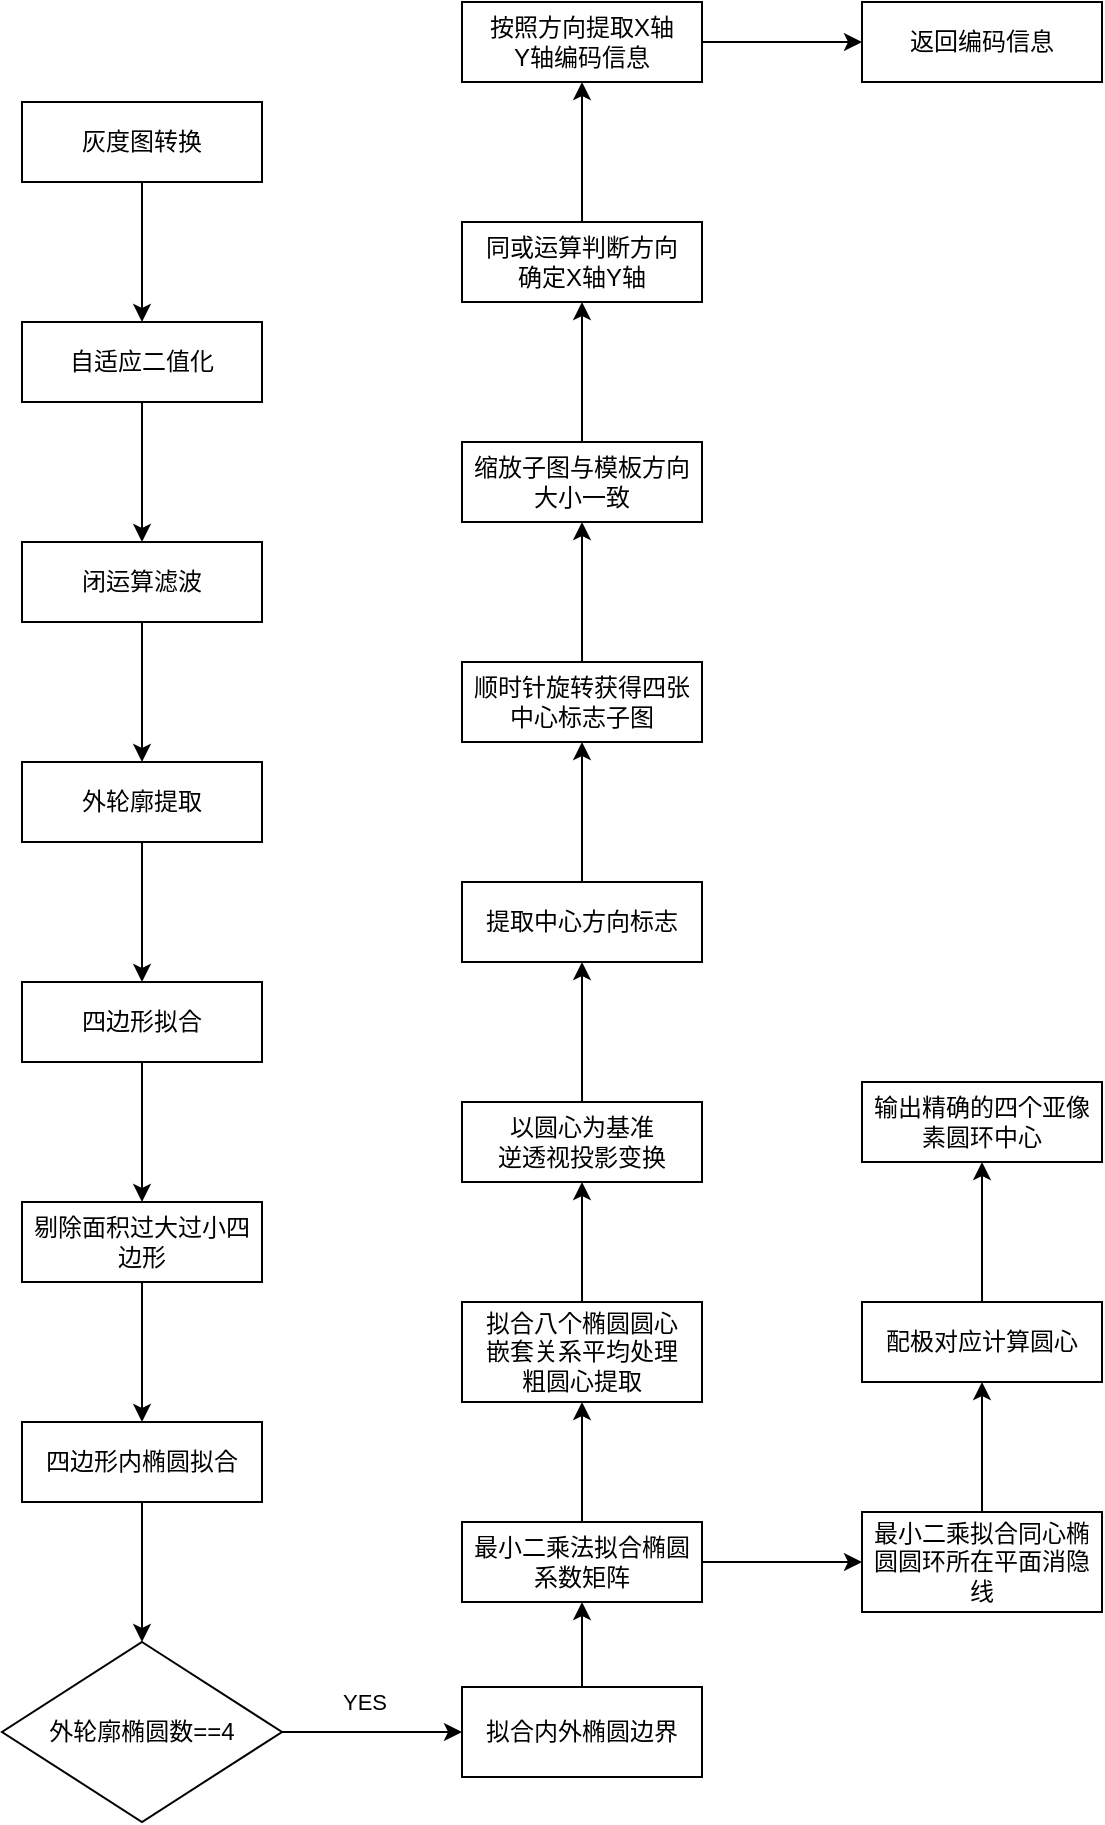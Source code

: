 <mxfile version="24.0.2" type="github">
  <diagram id="C5RBs43oDa-KdzZeNtuy" name="Page-1">
    <mxGraphModel dx="1836" dy="1051" grid="1" gridSize="10" guides="1" tooltips="1" connect="1" arrows="1" fold="1" page="1" pageScale="1" pageWidth="827" pageHeight="1169" math="0" shadow="0">
      <root>
        <mxCell id="WIyWlLk6GJQsqaUBKTNV-0" />
        <mxCell id="WIyWlLk6GJQsqaUBKTNV-1" parent="WIyWlLk6GJQsqaUBKTNV-0" />
        <mxCell id="e2At7CVEwNy5rNJ-iwd0-2" value="" style="edgeStyle=orthogonalEdgeStyle;rounded=0;orthogonalLoop=1;jettySize=auto;html=1;" edge="1" parent="WIyWlLk6GJQsqaUBKTNV-1" source="e2At7CVEwNy5rNJ-iwd0-0" target="e2At7CVEwNy5rNJ-iwd0-1">
          <mxGeometry relative="1" as="geometry" />
        </mxCell>
        <mxCell id="e2At7CVEwNy5rNJ-iwd0-0" value="灰度图转换" style="rounded=0;whiteSpace=wrap;html=1;" vertex="1" parent="WIyWlLk6GJQsqaUBKTNV-1">
          <mxGeometry x="60" y="120" width="120" height="40" as="geometry" />
        </mxCell>
        <mxCell id="e2At7CVEwNy5rNJ-iwd0-4" value="" style="edgeStyle=orthogonalEdgeStyle;rounded=0;orthogonalLoop=1;jettySize=auto;html=1;" edge="1" parent="WIyWlLk6GJQsqaUBKTNV-1" source="e2At7CVEwNy5rNJ-iwd0-1" target="e2At7CVEwNy5rNJ-iwd0-3">
          <mxGeometry relative="1" as="geometry" />
        </mxCell>
        <mxCell id="e2At7CVEwNy5rNJ-iwd0-1" value="自适应二值化" style="whiteSpace=wrap;html=1;rounded=0;" vertex="1" parent="WIyWlLk6GJQsqaUBKTNV-1">
          <mxGeometry x="60" y="230" width="120" height="40" as="geometry" />
        </mxCell>
        <mxCell id="e2At7CVEwNy5rNJ-iwd0-6" value="" style="edgeStyle=orthogonalEdgeStyle;rounded=0;orthogonalLoop=1;jettySize=auto;html=1;" edge="1" parent="WIyWlLk6GJQsqaUBKTNV-1" source="e2At7CVEwNy5rNJ-iwd0-3" target="e2At7CVEwNy5rNJ-iwd0-5">
          <mxGeometry relative="1" as="geometry" />
        </mxCell>
        <mxCell id="e2At7CVEwNy5rNJ-iwd0-3" value="闭运算滤波" style="whiteSpace=wrap;html=1;rounded=0;" vertex="1" parent="WIyWlLk6GJQsqaUBKTNV-1">
          <mxGeometry x="60" y="340" width="120" height="40" as="geometry" />
        </mxCell>
        <mxCell id="e2At7CVEwNy5rNJ-iwd0-8" value="" style="edgeStyle=orthogonalEdgeStyle;rounded=0;orthogonalLoop=1;jettySize=auto;html=1;" edge="1" parent="WIyWlLk6GJQsqaUBKTNV-1" source="e2At7CVEwNy5rNJ-iwd0-5" target="e2At7CVEwNy5rNJ-iwd0-7">
          <mxGeometry relative="1" as="geometry" />
        </mxCell>
        <mxCell id="e2At7CVEwNy5rNJ-iwd0-5" value="外轮廓提取" style="whiteSpace=wrap;html=1;rounded=0;" vertex="1" parent="WIyWlLk6GJQsqaUBKTNV-1">
          <mxGeometry x="60" y="450" width="120" height="40" as="geometry" />
        </mxCell>
        <mxCell id="e2At7CVEwNy5rNJ-iwd0-14" value="" style="edgeStyle=orthogonalEdgeStyle;rounded=0;orthogonalLoop=1;jettySize=auto;html=1;" edge="1" parent="WIyWlLk6GJQsqaUBKTNV-1" source="e2At7CVEwNy5rNJ-iwd0-7" target="e2At7CVEwNy5rNJ-iwd0-13">
          <mxGeometry relative="1" as="geometry" />
        </mxCell>
        <mxCell id="e2At7CVEwNy5rNJ-iwd0-7" value="四边形拟合" style="whiteSpace=wrap;html=1;rounded=0;" vertex="1" parent="WIyWlLk6GJQsqaUBKTNV-1">
          <mxGeometry x="60" y="560" width="120" height="40" as="geometry" />
        </mxCell>
        <mxCell id="e2At7CVEwNy5rNJ-iwd0-24" value="" style="edgeStyle=orthogonalEdgeStyle;rounded=0;orthogonalLoop=1;jettySize=auto;html=1;" edge="1" parent="WIyWlLk6GJQsqaUBKTNV-1" source="e2At7CVEwNy5rNJ-iwd0-13" target="e2At7CVEwNy5rNJ-iwd0-23">
          <mxGeometry relative="1" as="geometry" />
        </mxCell>
        <mxCell id="e2At7CVEwNy5rNJ-iwd0-13" value="剔除面积过大过小四边形" style="whiteSpace=wrap;html=1;rounded=0;" vertex="1" parent="WIyWlLk6GJQsqaUBKTNV-1">
          <mxGeometry x="60" y="670" width="120" height="40" as="geometry" />
        </mxCell>
        <mxCell id="e2At7CVEwNy5rNJ-iwd0-20" value="" style="edgeStyle=orthogonalEdgeStyle;rounded=0;orthogonalLoop=1;jettySize=auto;html=1;" edge="1" parent="WIyWlLk6GJQsqaUBKTNV-1" source="e2At7CVEwNy5rNJ-iwd0-17" target="e2At7CVEwNy5rNJ-iwd0-19">
          <mxGeometry relative="1" as="geometry" />
        </mxCell>
        <mxCell id="e2At7CVEwNy5rNJ-iwd0-21" value="YES" style="edgeLabel;html=1;align=center;verticalAlign=middle;resizable=0;points=[];" vertex="1" connectable="0" parent="e2At7CVEwNy5rNJ-iwd0-20">
          <mxGeometry x="-0.089" y="-1" relative="1" as="geometry">
            <mxPoint y="-16" as="offset" />
          </mxGeometry>
        </mxCell>
        <mxCell id="e2At7CVEwNy5rNJ-iwd0-17" value="&lt;span style=&quot;background-color: initial;&quot;&gt;外轮廓椭圆数==4&lt;/span&gt;" style="rhombus;whiteSpace=wrap;html=1;rounded=0;" vertex="1" parent="WIyWlLk6GJQsqaUBKTNV-1">
          <mxGeometry x="50" y="890" width="140" height="90" as="geometry" />
        </mxCell>
        <mxCell id="e2At7CVEwNy5rNJ-iwd0-45" value="" style="edgeStyle=orthogonalEdgeStyle;rounded=0;orthogonalLoop=1;jettySize=auto;html=1;" edge="1" parent="WIyWlLk6GJQsqaUBKTNV-1" source="e2At7CVEwNy5rNJ-iwd0-19" target="e2At7CVEwNy5rNJ-iwd0-30">
          <mxGeometry relative="1" as="geometry" />
        </mxCell>
        <mxCell id="e2At7CVEwNy5rNJ-iwd0-19" value="拟合内外椭圆边界" style="whiteSpace=wrap;html=1;rounded=0;" vertex="1" parent="WIyWlLk6GJQsqaUBKTNV-1">
          <mxGeometry x="280" y="912.5" width="120" height="45" as="geometry" />
        </mxCell>
        <mxCell id="e2At7CVEwNy5rNJ-iwd0-25" value="" style="edgeStyle=orthogonalEdgeStyle;rounded=0;orthogonalLoop=1;jettySize=auto;html=1;" edge="1" parent="WIyWlLk6GJQsqaUBKTNV-1" source="e2At7CVEwNy5rNJ-iwd0-23" target="e2At7CVEwNy5rNJ-iwd0-17">
          <mxGeometry relative="1" as="geometry" />
        </mxCell>
        <mxCell id="e2At7CVEwNy5rNJ-iwd0-23" value="四边形内椭圆拟合" style="whiteSpace=wrap;html=1;rounded=0;" vertex="1" parent="WIyWlLk6GJQsqaUBKTNV-1">
          <mxGeometry x="60" y="780" width="120" height="40" as="geometry" />
        </mxCell>
        <mxCell id="e2At7CVEwNy5rNJ-iwd0-29" value="" style="edgeStyle=orthogonalEdgeStyle;rounded=0;orthogonalLoop=1;jettySize=auto;html=1;" edge="1" parent="WIyWlLk6GJQsqaUBKTNV-1" source="e2At7CVEwNy5rNJ-iwd0-26" target="e2At7CVEwNy5rNJ-iwd0-28">
          <mxGeometry relative="1" as="geometry" />
        </mxCell>
        <mxCell id="e2At7CVEwNy5rNJ-iwd0-26" value="拟合八个椭圆圆心&lt;br&gt;嵌套关系平均处理&lt;div&gt;粗圆心提取&lt;/div&gt;" style="whiteSpace=wrap;html=1;rounded=0;" vertex="1" parent="WIyWlLk6GJQsqaUBKTNV-1">
          <mxGeometry x="280" y="720" width="120" height="50" as="geometry" />
        </mxCell>
        <mxCell id="e2At7CVEwNy5rNJ-iwd0-33" value="" style="edgeStyle=orthogonalEdgeStyle;rounded=0;orthogonalLoop=1;jettySize=auto;html=1;" edge="1" parent="WIyWlLk6GJQsqaUBKTNV-1" source="e2At7CVEwNy5rNJ-iwd0-28" target="e2At7CVEwNy5rNJ-iwd0-32">
          <mxGeometry relative="1" as="geometry" />
        </mxCell>
        <mxCell id="e2At7CVEwNy5rNJ-iwd0-28" value="以圆心为基准&lt;div&gt;逆透视投影变换&lt;/div&gt;" style="whiteSpace=wrap;html=1;rounded=0;" vertex="1" parent="WIyWlLk6GJQsqaUBKTNV-1">
          <mxGeometry x="280" y="620" width="120" height="40" as="geometry" />
        </mxCell>
        <mxCell id="e2At7CVEwNy5rNJ-iwd0-46" value="" style="edgeStyle=orthogonalEdgeStyle;rounded=0;orthogonalLoop=1;jettySize=auto;html=1;" edge="1" parent="WIyWlLk6GJQsqaUBKTNV-1" source="e2At7CVEwNy5rNJ-iwd0-30" target="e2At7CVEwNy5rNJ-iwd0-26">
          <mxGeometry relative="1" as="geometry" />
        </mxCell>
        <mxCell id="e2At7CVEwNy5rNJ-iwd0-48" value="" style="edgeStyle=orthogonalEdgeStyle;rounded=0;orthogonalLoop=1;jettySize=auto;html=1;" edge="1" parent="WIyWlLk6GJQsqaUBKTNV-1" source="e2At7CVEwNy5rNJ-iwd0-30" target="e2At7CVEwNy5rNJ-iwd0-47">
          <mxGeometry relative="1" as="geometry" />
        </mxCell>
        <mxCell id="e2At7CVEwNy5rNJ-iwd0-30" value="最小二乘法拟合椭圆系数矩阵" style="whiteSpace=wrap;html=1;rounded=0;" vertex="1" parent="WIyWlLk6GJQsqaUBKTNV-1">
          <mxGeometry x="280" y="830" width="120" height="40" as="geometry" />
        </mxCell>
        <mxCell id="e2At7CVEwNy5rNJ-iwd0-35" value="" style="edgeStyle=orthogonalEdgeStyle;rounded=0;orthogonalLoop=1;jettySize=auto;html=1;" edge="1" parent="WIyWlLk6GJQsqaUBKTNV-1" source="e2At7CVEwNy5rNJ-iwd0-32" target="e2At7CVEwNy5rNJ-iwd0-34">
          <mxGeometry relative="1" as="geometry" />
        </mxCell>
        <mxCell id="e2At7CVEwNy5rNJ-iwd0-32" value="提取中心方向标志" style="whiteSpace=wrap;html=1;rounded=0;" vertex="1" parent="WIyWlLk6GJQsqaUBKTNV-1">
          <mxGeometry x="280" y="510" width="120" height="40" as="geometry" />
        </mxCell>
        <mxCell id="e2At7CVEwNy5rNJ-iwd0-37" value="" style="edgeStyle=orthogonalEdgeStyle;rounded=0;orthogonalLoop=1;jettySize=auto;html=1;" edge="1" parent="WIyWlLk6GJQsqaUBKTNV-1" source="e2At7CVEwNy5rNJ-iwd0-34" target="e2At7CVEwNy5rNJ-iwd0-36">
          <mxGeometry relative="1" as="geometry" />
        </mxCell>
        <mxCell id="e2At7CVEwNy5rNJ-iwd0-34" value="顺时针旋转获得四张中心标志子图" style="whiteSpace=wrap;html=1;rounded=0;" vertex="1" parent="WIyWlLk6GJQsqaUBKTNV-1">
          <mxGeometry x="280" y="400" width="120" height="40" as="geometry" />
        </mxCell>
        <mxCell id="e2At7CVEwNy5rNJ-iwd0-39" value="" style="edgeStyle=orthogonalEdgeStyle;rounded=0;orthogonalLoop=1;jettySize=auto;html=1;" edge="1" parent="WIyWlLk6GJQsqaUBKTNV-1" source="e2At7CVEwNy5rNJ-iwd0-36" target="e2At7CVEwNy5rNJ-iwd0-38">
          <mxGeometry relative="1" as="geometry" />
        </mxCell>
        <mxCell id="e2At7CVEwNy5rNJ-iwd0-36" value="缩放子图与模板方向大小一致" style="whiteSpace=wrap;html=1;rounded=0;" vertex="1" parent="WIyWlLk6GJQsqaUBKTNV-1">
          <mxGeometry x="280" y="290" width="120" height="40" as="geometry" />
        </mxCell>
        <mxCell id="e2At7CVEwNy5rNJ-iwd0-41" value="" style="edgeStyle=orthogonalEdgeStyle;rounded=0;orthogonalLoop=1;jettySize=auto;html=1;" edge="1" parent="WIyWlLk6GJQsqaUBKTNV-1" source="e2At7CVEwNy5rNJ-iwd0-38" target="e2At7CVEwNy5rNJ-iwd0-40">
          <mxGeometry relative="1" as="geometry" />
        </mxCell>
        <mxCell id="e2At7CVEwNy5rNJ-iwd0-38" value="同或运算判断方向&lt;div&gt;确定X轴Y轴&lt;/div&gt;" style="whiteSpace=wrap;html=1;rounded=0;" vertex="1" parent="WIyWlLk6GJQsqaUBKTNV-1">
          <mxGeometry x="280" y="180" width="120" height="40" as="geometry" />
        </mxCell>
        <mxCell id="e2At7CVEwNy5rNJ-iwd0-43" value="" style="edgeStyle=orthogonalEdgeStyle;rounded=0;orthogonalLoop=1;jettySize=auto;html=1;" edge="1" parent="WIyWlLk6GJQsqaUBKTNV-1" source="e2At7CVEwNy5rNJ-iwd0-40" target="e2At7CVEwNy5rNJ-iwd0-42">
          <mxGeometry relative="1" as="geometry" />
        </mxCell>
        <mxCell id="e2At7CVEwNy5rNJ-iwd0-40" value="按照方向提取X轴&lt;div&gt;Y轴编码信息&lt;/div&gt;" style="whiteSpace=wrap;html=1;rounded=0;" vertex="1" parent="WIyWlLk6GJQsqaUBKTNV-1">
          <mxGeometry x="280" y="70" width="120" height="40" as="geometry" />
        </mxCell>
        <mxCell id="e2At7CVEwNy5rNJ-iwd0-42" value="返回编码信息" style="whiteSpace=wrap;html=1;rounded=0;" vertex="1" parent="WIyWlLk6GJQsqaUBKTNV-1">
          <mxGeometry x="480" y="70" width="120" height="40" as="geometry" />
        </mxCell>
        <mxCell id="e2At7CVEwNy5rNJ-iwd0-50" value="" style="edgeStyle=orthogonalEdgeStyle;rounded=0;orthogonalLoop=1;jettySize=auto;html=1;" edge="1" parent="WIyWlLk6GJQsqaUBKTNV-1" source="e2At7CVEwNy5rNJ-iwd0-47" target="e2At7CVEwNy5rNJ-iwd0-49">
          <mxGeometry relative="1" as="geometry" />
        </mxCell>
        <mxCell id="e2At7CVEwNy5rNJ-iwd0-47" value="最小二乘拟合同心椭圆圆环所在平面消隐线" style="whiteSpace=wrap;html=1;rounded=0;" vertex="1" parent="WIyWlLk6GJQsqaUBKTNV-1">
          <mxGeometry x="480" y="825" width="120" height="50" as="geometry" />
        </mxCell>
        <mxCell id="e2At7CVEwNy5rNJ-iwd0-52" value="" style="edgeStyle=orthogonalEdgeStyle;rounded=0;orthogonalLoop=1;jettySize=auto;html=1;" edge="1" parent="WIyWlLk6GJQsqaUBKTNV-1" source="e2At7CVEwNy5rNJ-iwd0-49" target="e2At7CVEwNy5rNJ-iwd0-51">
          <mxGeometry relative="1" as="geometry" />
        </mxCell>
        <mxCell id="e2At7CVEwNy5rNJ-iwd0-49" value="配极对应计算圆心" style="whiteSpace=wrap;html=1;rounded=0;" vertex="1" parent="WIyWlLk6GJQsqaUBKTNV-1">
          <mxGeometry x="480" y="720" width="120" height="40" as="geometry" />
        </mxCell>
        <mxCell id="e2At7CVEwNy5rNJ-iwd0-51" value="输出精确的四个亚像素圆环中心" style="whiteSpace=wrap;html=1;rounded=0;" vertex="1" parent="WIyWlLk6GJQsqaUBKTNV-1">
          <mxGeometry x="480" y="610" width="120" height="40" as="geometry" />
        </mxCell>
      </root>
    </mxGraphModel>
  </diagram>
</mxfile>
